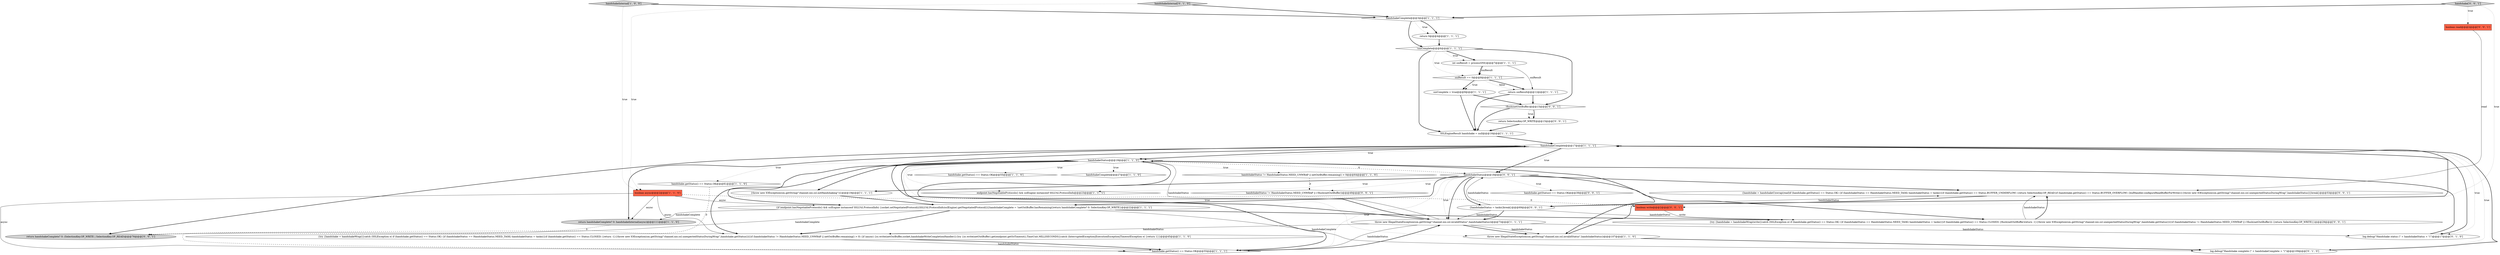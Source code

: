 digraph {
15 [style = filled, label = "handshakeInternal['1', '0', '0']", fillcolor = lightgray, shape = diamond image = "AAA0AAABBB1BBB"];
33 [style = filled, label = "return SelectionKey.OP_WRITE@@@15@@@['0', '0', '1']", fillcolor = white, shape = ellipse image = "AAA0AAABBB3BBB"];
9 [style = filled, label = "handshakeStatus != HandshakeStatus.NEED_UNWRAP || netOutBuffer.remaining() > 0@@@64@@@['1', '1', '0']", fillcolor = white, shape = diamond image = "AAA0AAABBB1BBB"];
34 [style = filled, label = "!flush(netOutBuffer)@@@15@@@['0', '0', '1']", fillcolor = white, shape = diamond image = "AAA0AAABBB3BBB"];
14 [style = filled, label = "return handshakeComplete? 0: handshakeInternal(async)@@@111@@@['1', '1', '0']", fillcolor = lightgray, shape = ellipse image = "AAA0AAABBB1BBB"];
1 [style = filled, label = "throw new IllegalStateException(sm.getString(\"channel.nio.ssl.invalidStatus\",handshakeStatus))@@@107@@@['1', '1', '0']", fillcolor = white, shape = ellipse image = "AAA0AAABBB1BBB"];
31 [style = filled, label = "handshake['0', '0', '1']", fillcolor = lightgray, shape = diamond image = "AAA0AAABBB3BBB"];
8 [style = filled, label = "handshakeStatus@@@18@@@['1', '1', '0']", fillcolor = white, shape = diamond image = "AAA0AAABBB1BBB"];
30 [style = filled, label = "return handshakeComplete? 0: (SelectionKey.OP_WRITE | SelectionKey.OP_READ)@@@76@@@['0', '0', '1']", fillcolor = lightgray, shape = ellipse image = "AAA0AAABBB3BBB"];
12 [style = filled, label = "return 0@@@4@@@['1', '1', '1']", fillcolor = white, shape = ellipse image = "AAA0AAABBB1BBB"];
26 [style = filled, label = "log.debug(\"Handshake complete (\" + handshakeComplete + \"(\")@@@109@@@['0', '1', '0']", fillcolor = white, shape = ellipse image = "AAA1AAABBB2BBB"];
28 [style = filled, label = "handshakeStatus@@@18@@@['0', '0', '1']", fillcolor = white, shape = diamond image = "AAA0AAABBB3BBB"];
0 [style = filled, label = "handshake.getStatus() == Status.OK@@@55@@@['1', '1', '0']", fillcolor = white, shape = diamond image = "AAA0AAABBB1BBB"];
37 [style = filled, label = "handshakeStatus != HandshakeStatus.NEED_UNWRAP || (!flush(netOutBuffer))@@@49@@@['0', '0', '1']", fillcolor = white, shape = diamond image = "AAA0AAABBB3BBB"];
19 [style = filled, label = "int sniResult = processSNI()@@@7@@@['1', '1', '1']", fillcolor = white, shape = ellipse image = "AAA0AAABBB1BBB"];
38 [style = filled, label = "{handshake = handshakeUnwrap(read)if (handshake.getStatus() == Status.OK) {if (handshakeStatus == HandshakeStatus.NEED_TASK) handshakeStatus = tasks()}if (handshake.getStatus() == Status.BUFFER_UNDERFLOW) {return SelectionKey.OP_READ}if (handshake.getStatus() == Status.BUFFER_OVERFLOW) {bufHandler.configureReadBufferForWrite()}{throw new IOException(sm.getString(\"channel.nio.ssl.unexpectedStatusDuringWrap\",handshakeStatus))}break}@@@53@@@['0', '0', '1']", fillcolor = white, shape = ellipse image = "AAA0AAABBB3BBB"];
35 [style = filled, label = "{handshakeStatus = tasks()break}@@@69@@@['0', '0', '1']", fillcolor = white, shape = ellipse image = "AAA0AAABBB3BBB"];
36 [style = filled, label = "boolean write@@@2@@@['0', '0', '1']", fillcolor = tomato, shape = box image = "AAA0AAABBB3BBB"];
6 [style = filled, label = "{try {handshake = handshakeWrap()}catch (SSLException e) if (handshake.getStatus() == Status.OK) {if (handshakeStatus == HandshakeStatus.NEED_TASK) handshakeStatus = tasks()}if (handshake.getStatus() == Status.CLOSED) {return -1}{throw new IOException(sm.getString(\"channel.nio.ssl.unexpectedStatusDuringWrap\",handshake.getStatus()))}if (handshakeStatus != HandshakeStatus.NEED_UNWRAP || netOutBuffer.remaining() > 0) {if (async) {sc.write(netOutBuffer,socket,handshakeWriteCompletionHandler)}{try {sc.write(netOutBuffer).get(endpoint.getSoTimeout(),TimeUnit.MILLISECONDS)}catch (InterruptedException|ExecutionException|TimeoutException e) }return 1}}@@@45@@@['1', '1', '0']", fillcolor = white, shape = ellipse image = "AAA0AAABBB1BBB"];
4 [style = filled, label = "handshakeComplete@@@27@@@['1', '1', '0']", fillcolor = white, shape = diamond image = "AAA0AAABBB1BBB"];
23 [style = filled, label = "{throw new IOException(sm.getString(\"channel.nio.ssl.notHandshaking\"))}@@@19@@@['1', '1', '1']", fillcolor = white, shape = ellipse image = "AAA0AAABBB1BBB"];
7 [style = filled, label = "SSLEngineResult handshake = null@@@16@@@['1', '1', '1']", fillcolor = white, shape = ellipse image = "AAA0AAABBB1BBB"];
2 [style = filled, label = "handshake.getStatus() == Status.OK@@@81@@@['1', '1', '0']", fillcolor = white, shape = diamond image = "AAA0AAABBB1BBB"];
32 [style = filled, label = "{try {handshake = handshakeWrap(write)}catch (SSLException e) if (handshake.getStatus() == Status.OK) {if (handshakeStatus == HandshakeStatus.NEED_TASK) handshakeStatus = tasks()}if (handshake.getStatus() == Status.CLOSED) {flush(netOutBuffer)return -1}{throw new IOException(sm.getString(\"channel.nio.ssl.unexpectedStatusDuringWrap\",handshake.getStatus()))}if (handshakeStatus != HandshakeStatus.NEED_UNWRAP || (!flush(netOutBuffer))) {return SelectionKey.OP_WRITE}}@@@29@@@['0', '0', '1']", fillcolor = white, shape = ellipse image = "AAA0AAABBB3BBB"];
17 [style = filled, label = "handshakeComplete@@@3@@@['1', '1', '1']", fillcolor = white, shape = diamond image = "AAA0AAABBB1BBB"];
5 [style = filled, label = "!handshakeComplete@@@17@@@['1', '1', '1']", fillcolor = white, shape = diamond image = "AAA0AAABBB1BBB"];
24 [style = filled, label = "handshakeInternal['0', '1', '0']", fillcolor = lightgray, shape = diamond image = "AAA0AAABBB2BBB"];
11 [style = filled, label = "return sniResult@@@12@@@['1', '1', '1']", fillcolor = white, shape = ellipse image = "AAA0AAABBB1BBB"];
21 [style = filled, label = "endpoint.hasNegotiableProtocols() && sslEngine instanceof SSLUtil.ProtocolInfo@@@23@@@['1', '1', '1']", fillcolor = white, shape = diamond image = "AAA0AAABBB1BBB"];
25 [style = filled, label = "log.debug(\"Handshake status (\" + handshakeStatus + \"(\")@@@17@@@['0', '1', '0']", fillcolor = white, shape = ellipse image = "AAA1AAABBB2BBB"];
13 [style = filled, label = "handshake.getStatus() == Status.OK@@@55@@@['1', '1', '1']", fillcolor = white, shape = diamond image = "AAA0AAABBB1BBB"];
22 [style = filled, label = "!sniComplete@@@6@@@['1', '1', '1']", fillcolor = white, shape = diamond image = "AAA0AAABBB1BBB"];
27 [style = filled, label = "handshake.getStatus() == Status.OK@@@39@@@['0', '0', '1']", fillcolor = white, shape = diamond image = "AAA0AAABBB3BBB"];
29 [style = filled, label = "boolean read@@@2@@@['0', '0', '1']", fillcolor = tomato, shape = box image = "AAA0AAABBB3BBB"];
18 [style = filled, label = "sniResult == 0@@@8@@@['1', '1', '1']", fillcolor = white, shape = diamond image = "AAA0AAABBB1BBB"];
3 [style = filled, label = "{if (endpoint.hasNegotiableProtocols() && sslEngine instanceof SSLUtil.ProtocolInfo) {socket.setNegotiatedProtocol(((SSLUtil.ProtocolInfo)sslEngine).getNegotiatedProtocol())}handshakeComplete = !netOutBuffer.hasRemaining()return handshakeComplete? 0: SelectionKey.OP_WRITE}@@@22@@@['1', '1', '1']", fillcolor = white, shape = ellipse image = "AAA0AAABBB1BBB"];
10 [style = filled, label = "throw new IllegalStateException(sm.getString(\"channel.nio.ssl.invalidStatus\",handshakeStatus))@@@73@@@['1', '1', '1']", fillcolor = white, shape = ellipse image = "AAA0AAABBB1BBB"];
20 [style = filled, label = "sniComplete = true@@@9@@@['1', '1', '1']", fillcolor = white, shape = ellipse image = "AAA0AAABBB1BBB"];
16 [style = filled, label = "boolean async@@@2@@@['1', '1', '0']", fillcolor = tomato, shape = box image = "AAA0AAABBB1BBB"];
11->34 [style = bold, label=""];
5->8 [style = dotted, label="true"];
5->14 [style = bold, label=""];
28->3 [style = bold, label=""];
18->20 [style = bold, label=""];
20->7 [style = bold, label=""];
10->1 [style = solid, label="handshakeStatus"];
35->38 [style = solid, label="handshakeStatus"];
19->11 [style = solid, label="sniResult"];
16->13 [style = solid, label="async"];
3->6 [style = bold, label=""];
28->37 [style = dotted, label="true"];
38->35 [style = bold, label=""];
16->14 [style = solid, label="async"];
17->22 [style = bold, label=""];
19->18 [style = solid, label="sniResult"];
10->6 [style = solid, label="handshakeStatus"];
5->28 [style = bold, label=""];
13->10 [style = bold, label=""];
22->18 [style = dotted, label="true"];
10->5 [style = bold, label=""];
10->25 [style = solid, label="handshakeStatus"];
1->5 [style = bold, label=""];
18->20 [style = dotted, label="true"];
32->38 [style = bold, label=""];
10->8 [style = solid, label="handshakeStatus"];
28->38 [style = bold, label=""];
35->10 [style = solid, label="handshakeStatus"];
28->32 [style = bold, label=""];
8->23 [style = bold, label=""];
35->32 [style = solid, label="handshakeStatus"];
3->26 [style = solid, label="handshakeComplete"];
8->3 [style = bold, label=""];
28->10 [style = dotted, label="true"];
10->13 [style = solid, label="handshakeStatus"];
31->17 [style = bold, label=""];
5->26 [style = dotted, label="true"];
24->16 [style = dotted, label="true"];
16->36 [style = dashed, label="0"];
28->10 [style = bold, label=""];
19->18 [style = bold, label=""];
28->21 [style = dotted, label="true"];
8->10 [style = bold, label=""];
5->28 [style = dotted, label="true"];
8->0 [style = dotted, label="true"];
15->17 [style = bold, label=""];
16->6 [style = solid, label="async"];
8->28 [style = dashed, label="0"];
22->19 [style = bold, label=""];
31->36 [style = dotted, label="true"];
5->8 [style = bold, label=""];
3->14 [style = solid, label="handshakeComplete"];
29->38 [style = solid, label="read"];
28->13 [style = dotted, label="true"];
9->37 [style = dashed, label="0"];
34->7 [style = bold, label=""];
24->17 [style = bold, label=""];
28->23 [style = bold, label=""];
33->7 [style = bold, label=""];
34->33 [style = bold, label=""];
8->2 [style = dotted, label="true"];
8->6 [style = bold, label=""];
18->11 [style = dotted, label="false"];
28->27 [style = dotted, label="true"];
35->10 [style = bold, label=""];
14->30 [style = dashed, label="0"];
35->28 [style = solid, label="handshakeStatus"];
8->1 [style = bold, label=""];
10->1 [style = bold, label=""];
17->12 [style = dotted, label="true"];
8->13 [style = bold, label=""];
7->5 [style = bold, label=""];
15->16 [style = dotted, label="true"];
1->26 [style = bold, label=""];
16->3 [style = solid, label="async"];
34->33 [style = dotted, label="true"];
36->32 [style = solid, label="write"];
6->13 [style = solid, label="handshakeStatus"];
8->1 [style = dotted, label="true"];
18->11 [style = bold, label=""];
2->13 [style = dashed, label="0"];
20->34 [style = bold, label=""];
23->3 [style = bold, label=""];
22->19 [style = dotted, label="true"];
28->35 [style = bold, label=""];
32->38 [style = solid, label="handshakeStatus"];
8->21 [style = dotted, label="true"];
17->12 [style = bold, label=""];
6->13 [style = bold, label=""];
3->32 [style = bold, label=""];
12->22 [style = bold, label=""];
11->7 [style = bold, label=""];
3->30 [style = solid, label="handshakeComplete"];
26->5 [style = bold, label=""];
22->34 [style = bold, label=""];
5->25 [style = bold, label=""];
5->30 [style = bold, label=""];
22->7 [style = bold, label=""];
31->29 [style = dotted, label="true"];
25->8 [style = bold, label=""];
5->25 [style = dotted, label="true"];
8->4 [style = dotted, label="true"];
8->9 [style = dotted, label="true"];
}
